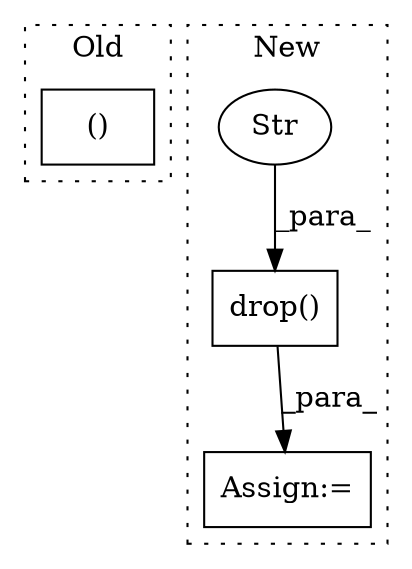 digraph G {
subgraph cluster0 {
1 [label="()" a="54" s="4514" l="17" shape="box"];
label = "Old";
style="dotted";
}
subgraph cluster1 {
2 [label="drop()" a="75" s="3684,3719" l="19,1" shape="box"];
3 [label="Assign:=" a="68" s="4524" l="3" shape="box"];
4 [label="Str" a="66" s="3703" l="16" shape="ellipse"];
label = "New";
style="dotted";
}
2 -> 3 [label="_para_"];
4 -> 2 [label="_para_"];
}